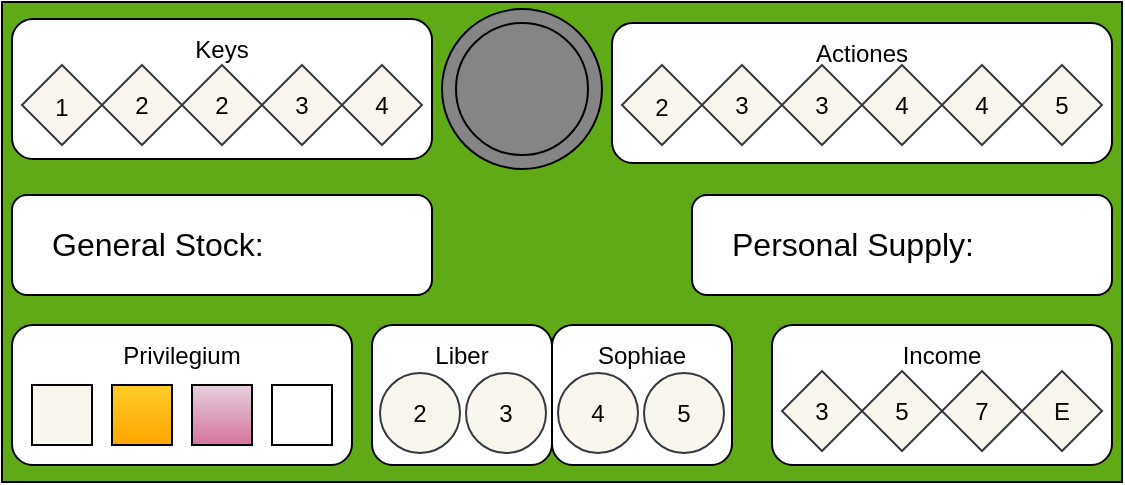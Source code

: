 <mxfile>
    <diagram id="nwCqdlOOkmA4SMYe02t4" name="Page-1">
        <mxGraphModel dx="1555" dy="1147" grid="1" gridSize="6" guides="1" tooltips="1" connect="1" arrows="1" fold="1" page="1" pageScale="1" pageWidth="560" pageHeight="1200" math="0" shadow="0">
            <root>
                <mxCell id="0"/>
                <mxCell id="1" parent="0"/>
                <mxCell id="2" value="" style="rounded=0;whiteSpace=wrap;html=1;fillColor=#60a917;fontColor=#ffffff;strokeColor=#000000;movable=1;resizable=1;rotatable=1;deletable=1;editable=1;connectable=1;" parent="1" vertex="1">
                    <mxGeometry width="560" height="240" as="geometry"/>
                </mxCell>
                <mxCell id="48" value="&lt;p style=&quot;line-height: 100%;&quot;&gt;Privilegium&lt;/p&gt;" style="rounded=1;whiteSpace=wrap;html=1;strokeColor=#000000;fontColor=#000000;fillColor=#FFFFFF;verticalAlign=top;spacingTop=-10;movable=1;resizable=1;rotatable=1;deletable=1;editable=1;connectable=1;" parent="1" vertex="1">
                    <mxGeometry x="5" y="161.5" width="170" height="70" as="geometry"/>
                </mxCell>
                <mxCell id="16" value="" style="whiteSpace=wrap;html=1;aspect=fixed;fillColor=#f9f7ed;strokeColor=#000000;movable=1;resizable=1;rotatable=1;deletable=1;editable=1;connectable=1;" parent="1" vertex="1">
                    <mxGeometry x="15" y="191.5" width="30" height="30" as="geometry"/>
                </mxCell>
                <mxCell id="17" value="" style="whiteSpace=wrap;html=1;aspect=fixed;fillColor=#ffcd28;strokeColor=#000000;gradientColor=#ffa500;movable=1;resizable=1;rotatable=1;deletable=1;editable=1;connectable=1;" parent="1" vertex="1">
                    <mxGeometry x="55" y="191.5" width="30" height="30" as="geometry"/>
                </mxCell>
                <mxCell id="18" value="" style="whiteSpace=wrap;html=1;aspect=fixed;fillColor=#e6d0de;strokeColor=#000000;gradientColor=#d5739d;movable=1;resizable=1;rotatable=1;deletable=1;editable=1;connectable=1;" parent="1" vertex="1">
                    <mxGeometry x="95" y="191.5" width="30" height="30" as="geometry"/>
                </mxCell>
                <mxCell id="19" value="" style="whiteSpace=wrap;html=1;aspect=fixed;rotation=90;strokeColor=#000000;movable=1;resizable=1;rotatable=1;deletable=1;editable=1;connectable=1;" parent="1" vertex="1">
                    <mxGeometry x="135" y="191.5" width="30" height="30" as="geometry"/>
                </mxCell>
                <mxCell id="52" value="" style="ellipse;whiteSpace=wrap;html=1;aspect=fixed;strokeColor=#000000;fontColor=#000000;fillColor=#858585;movable=1;resizable=1;rotatable=1;deletable=1;editable=1;connectable=1;" parent="1" vertex="1">
                    <mxGeometry x="220" y="3.5" width="80" height="80" as="geometry"/>
                </mxCell>
                <mxCell id="53" value="&lt;p style=&quot;line-height: 100%;&quot;&gt;Liber&lt;/p&gt;" style="rounded=1;whiteSpace=wrap;html=1;strokeColor=#000000;fontColor=#000000;fillColor=#FFFFFF;verticalAlign=top;spacingTop=-10;movable=1;resizable=1;rotatable=1;deletable=1;editable=1;connectable=1;" parent="1" vertex="1">
                    <mxGeometry x="185" y="161.5" width="90" height="70" as="geometry"/>
                </mxCell>
                <mxCell id="31" value="&lt;font color=&quot;#000000&quot;&gt;2&lt;/font&gt;" style="ellipse;whiteSpace=wrap;html=1;aspect=fixed;fillColor=#f9f7ed;strokeColor=#36393d;movable=1;resizable=1;rotatable=1;deletable=1;editable=1;connectable=1;" parent="1" vertex="1">
                    <mxGeometry x="189" y="185.5" width="40" height="40" as="geometry"/>
                </mxCell>
                <mxCell id="32" value="&lt;font color=&quot;#000000&quot;&gt;3&lt;/font&gt;" style="ellipse;whiteSpace=wrap;html=1;aspect=fixed;fillColor=#f9f7ed;strokeColor=#36393d;movable=1;resizable=1;rotatable=1;deletable=1;editable=1;connectable=1;" parent="1" vertex="1">
                    <mxGeometry x="232" y="185.5" width="40" height="40" as="geometry"/>
                </mxCell>
                <mxCell id="54" value="&lt;p style=&quot;line-height: 100%;&quot;&gt;Sophiae&lt;/p&gt;" style="rounded=1;whiteSpace=wrap;html=1;strokeColor=#000000;fontColor=#000000;fillColor=#FFFFFF;verticalAlign=top;spacingTop=-10;movable=1;resizable=1;rotatable=1;deletable=1;editable=1;connectable=1;" parent="1" vertex="1">
                    <mxGeometry x="275" y="161.5" width="90" height="70" as="geometry"/>
                </mxCell>
                <mxCell id="33" value="&lt;font color=&quot;#000000&quot;&gt;4&lt;/font&gt;" style="ellipse;whiteSpace=wrap;html=1;aspect=fixed;fillColor=#f9f7ed;strokeColor=#36393d;movable=1;resizable=1;rotatable=1;deletable=1;editable=1;connectable=1;" parent="1" vertex="1">
                    <mxGeometry x="278" y="185.5" width="40" height="40" as="geometry"/>
                </mxCell>
                <mxCell id="34" value="&lt;font color=&quot;#000000&quot;&gt;5&lt;/font&gt;" style="ellipse;whiteSpace=wrap;html=1;aspect=fixed;fillColor=#f9f7ed;strokeColor=#36393d;movable=1;resizable=1;rotatable=1;deletable=1;editable=1;connectable=1;" parent="1" vertex="1">
                    <mxGeometry x="321" y="185.5" width="40" height="40" as="geometry"/>
                </mxCell>
                <mxCell id="55" value="&lt;p style=&quot;line-height: 100%;&quot;&gt;Income&lt;/p&gt;&lt;p style=&quot;line-height: 100%;&quot;&gt;&lt;br&gt;&lt;/p&gt;" style="rounded=1;whiteSpace=wrap;html=1;strokeColor=#000000;fontColor=#000000;fillColor=#FFFFFF;verticalAlign=top;spacingTop=-10;movable=1;resizable=1;rotatable=1;deletable=1;editable=1;connectable=1;" parent="1" vertex="1">
                    <mxGeometry x="385" y="161.5" width="170" height="70" as="geometry"/>
                </mxCell>
                <mxCell id="41" value="&lt;font color=&quot;#000000&quot;&gt;3&lt;/font&gt;" style="rhombus;whiteSpace=wrap;html=1;fillColor=#f9f7ed;strokeColor=#36393d;movable=1;resizable=1;rotatable=1;deletable=1;editable=1;connectable=1;" parent="1" vertex="1">
                    <mxGeometry x="390" y="184.5" width="40" height="40" as="geometry"/>
                </mxCell>
                <mxCell id="42" value="&lt;font color=&quot;#000000&quot;&gt;5&lt;/font&gt;" style="rhombus;whiteSpace=wrap;html=1;fillColor=#f9f7ed;strokeColor=#36393d;movable=1;resizable=1;rotatable=1;deletable=1;editable=1;connectable=1;" parent="1" vertex="1">
                    <mxGeometry x="430" y="184.5" width="40" height="40" as="geometry"/>
                </mxCell>
                <mxCell id="43" value="&lt;font color=&quot;#000000&quot;&gt;7&lt;/font&gt;" style="rhombus;whiteSpace=wrap;html=1;fillColor=#f9f7ed;strokeColor=#36393d;movable=1;resizable=1;rotatable=1;deletable=1;editable=1;connectable=1;" parent="1" vertex="1">
                    <mxGeometry x="470" y="184.5" width="40" height="40" as="geometry"/>
                </mxCell>
                <mxCell id="44" value="&lt;font color=&quot;#000000&quot;&gt;E&lt;/font&gt;" style="rhombus;whiteSpace=wrap;html=1;fillColor=#f9f7ed;strokeColor=#36393d;movable=1;resizable=1;rotatable=1;deletable=1;editable=1;connectable=1;" parent="1" vertex="1">
                    <mxGeometry x="510" y="184.5" width="40" height="40" as="geometry"/>
                </mxCell>
                <mxCell id="56" value="" style="ellipse;whiteSpace=wrap;html=1;aspect=fixed;strokeColor=#000000;fontColor=#000000;fillColor=#858585;movable=1;resizable=1;rotatable=1;deletable=1;editable=1;connectable=1;" parent="1" vertex="1">
                    <mxGeometry x="227" y="10.5" width="66" height="66" as="geometry"/>
                </mxCell>
                <mxCell id="57" value="&lt;p style=&quot;line-height: 100%;&quot;&gt;Actiones&lt;/p&gt;" style="rounded=1;whiteSpace=wrap;html=1;strokeColor=#000000;fontColor=#000000;fillColor=#FFFFFF;verticalAlign=top;spacingTop=-10;movable=1;resizable=1;rotatable=1;deletable=1;editable=1;connectable=1;" parent="1" vertex="1">
                    <mxGeometry x="305" y="10.5" width="250" height="70" as="geometry"/>
                </mxCell>
                <mxCell id="35" value="&lt;p style=&quot;line-height: 100%;&quot;&gt;&lt;font color=&quot;#050505&quot;&gt;2&lt;/font&gt;&lt;/p&gt;" style="rhombus;whiteSpace=wrap;html=1;fillColor=#f9f7ed;strokeColor=#36393d;movable=1;resizable=1;rotatable=1;deletable=1;editable=1;connectable=1;" parent="1" vertex="1">
                    <mxGeometry x="310" y="31.5" width="40" height="40" as="geometry"/>
                </mxCell>
                <mxCell id="36" value="&lt;font color=&quot;#000000&quot;&gt;3&lt;/font&gt;" style="rhombus;whiteSpace=wrap;html=1;fillColor=#f9f7ed;strokeColor=#36393d;movable=1;resizable=1;rotatable=1;deletable=1;editable=1;connectable=1;" parent="1" vertex="1">
                    <mxGeometry x="350" y="31.5" width="40" height="40" as="geometry"/>
                </mxCell>
                <mxCell id="37" value="&lt;font color=&quot;#000000&quot;&gt;3&lt;/font&gt;" style="rhombus;whiteSpace=wrap;html=1;fillColor=#f9f7ed;strokeColor=#36393d;movable=1;resizable=1;rotatable=1;deletable=1;editable=1;connectable=1;" parent="1" vertex="1">
                    <mxGeometry x="390" y="31.5" width="40" height="40" as="geometry"/>
                </mxCell>
                <mxCell id="38" value="&lt;font color=&quot;#000000&quot;&gt;4&lt;/font&gt;" style="rhombus;whiteSpace=wrap;html=1;fillColor=#f9f7ed;strokeColor=#36393d;movable=1;resizable=1;rotatable=1;deletable=1;editable=1;connectable=1;" parent="1" vertex="1">
                    <mxGeometry x="430" y="31.5" width="40" height="40" as="geometry"/>
                </mxCell>
                <mxCell id="39" value="&lt;font color=&quot;#000000&quot;&gt;4&lt;/font&gt;" style="rhombus;whiteSpace=wrap;html=1;fillColor=#f9f7ed;strokeColor=#36393d;movable=1;resizable=1;rotatable=1;deletable=1;editable=1;connectable=1;" parent="1" vertex="1">
                    <mxGeometry x="470" y="31.5" width="40" height="40" as="geometry"/>
                </mxCell>
                <mxCell id="40" value="&lt;font color=&quot;#000000&quot;&gt;5&lt;/font&gt;" style="rhombus;whiteSpace=wrap;html=1;fillColor=#f9f7ed;strokeColor=#36393d;movable=1;resizable=1;rotatable=1;deletable=1;editable=1;connectable=1;" parent="1" vertex="1">
                    <mxGeometry x="510" y="31.5" width="40" height="40" as="geometry"/>
                </mxCell>
                <mxCell id="58" value="&lt;p style=&quot;line-height: 100%;&quot;&gt;Keys&lt;/p&gt;" style="rounded=1;whiteSpace=wrap;html=1;strokeColor=#000000;fontColor=#000000;fillColor=#FFFFFF;verticalAlign=top;spacingTop=-10;movable=1;resizable=1;rotatable=1;deletable=1;editable=1;connectable=1;" parent="1" vertex="1">
                    <mxGeometry x="5" y="8.5" width="210" height="70" as="geometry"/>
                </mxCell>
                <mxCell id="11" value="&lt;p style=&quot;line-height: 100%;&quot;&gt;&lt;font color=&quot;#050505&quot;&gt;1&lt;/font&gt;&lt;/p&gt;" style="rhombus;whiteSpace=wrap;html=1;fillColor=#f9f7ed;strokeColor=#36393d;movable=1;resizable=1;rotatable=1;deletable=1;editable=1;connectable=1;" parent="1" vertex="1">
                    <mxGeometry x="10" y="31.5" width="40" height="40" as="geometry"/>
                </mxCell>
                <mxCell id="12" value="&lt;font color=&quot;#000000&quot;&gt;2&lt;/font&gt;" style="rhombus;whiteSpace=wrap;html=1;fillColor=#f9f7ed;strokeColor=#36393d;movable=1;resizable=1;rotatable=1;deletable=1;editable=1;connectable=1;" parent="1" vertex="1">
                    <mxGeometry x="50" y="31.5" width="40" height="40" as="geometry"/>
                </mxCell>
                <mxCell id="13" value="&lt;font color=&quot;#000000&quot;&gt;2&lt;/font&gt;" style="rhombus;whiteSpace=wrap;html=1;fillColor=#f9f7ed;strokeColor=#36393d;movable=1;resizable=1;rotatable=1;deletable=1;editable=1;connectable=1;" parent="1" vertex="1">
                    <mxGeometry x="90" y="31.5" width="40" height="40" as="geometry"/>
                </mxCell>
                <mxCell id="14" value="&lt;font color=&quot;#000000&quot;&gt;3&lt;/font&gt;" style="rhombus;whiteSpace=wrap;html=1;fillColor=#f9f7ed;strokeColor=#36393d;movable=1;resizable=1;rotatable=1;deletable=1;editable=1;connectable=1;" parent="1" vertex="1">
                    <mxGeometry x="130" y="31.5" width="40" height="40" as="geometry"/>
                </mxCell>
                <mxCell id="15" value="&lt;font color=&quot;#000000&quot;&gt;4&lt;/font&gt;" style="rhombus;whiteSpace=wrap;html=1;fillColor=#f9f7ed;strokeColor=#36393d;movable=1;resizable=1;rotatable=1;deletable=1;editable=1;connectable=1;" parent="1" vertex="1">
                    <mxGeometry x="170" y="31.5" width="40" height="40" as="geometry"/>
                </mxCell>
                <mxCell id="59" value="&lt;p style=&quot;line-height: 100%;&quot;&gt;&lt;font style=&quot;font-size: 16px;&quot;&gt;General Stock:&lt;/font&gt;&lt;/p&gt;" style="rounded=1;whiteSpace=wrap;html=1;strokeColor=#000000;fontColor=#000000;fillColor=#FFFFFF;verticalAlign=top;spacingTop=0;align=left;spacingRight=0;spacingLeft=18;movable=1;resizable=1;rotatable=1;deletable=1;editable=1;connectable=1;" parent="1" vertex="1">
                    <mxGeometry x="5" y="96.5" width="210" height="50" as="geometry"/>
                </mxCell>
                <mxCell id="60" value="&lt;p style=&quot;line-height: 100%;&quot;&gt;&lt;font style=&quot;font-size: 16px;&quot;&gt;Personal Supply:&amp;nbsp;&lt;/font&gt;&lt;/p&gt;" style="rounded=1;whiteSpace=wrap;html=1;strokeColor=#000000;fontColor=#000000;fillColor=#FFFFFF;verticalAlign=top;spacingTop=0;align=left;spacingRight=0;spacingLeft=18;movable=1;resizable=1;rotatable=1;deletable=1;editable=1;connectable=1;" parent="1" vertex="1">
                    <mxGeometry x="345" y="96.5" width="210" height="50" as="geometry"/>
                </mxCell>
            </root>
        </mxGraphModel>
    </diagram>
</mxfile>